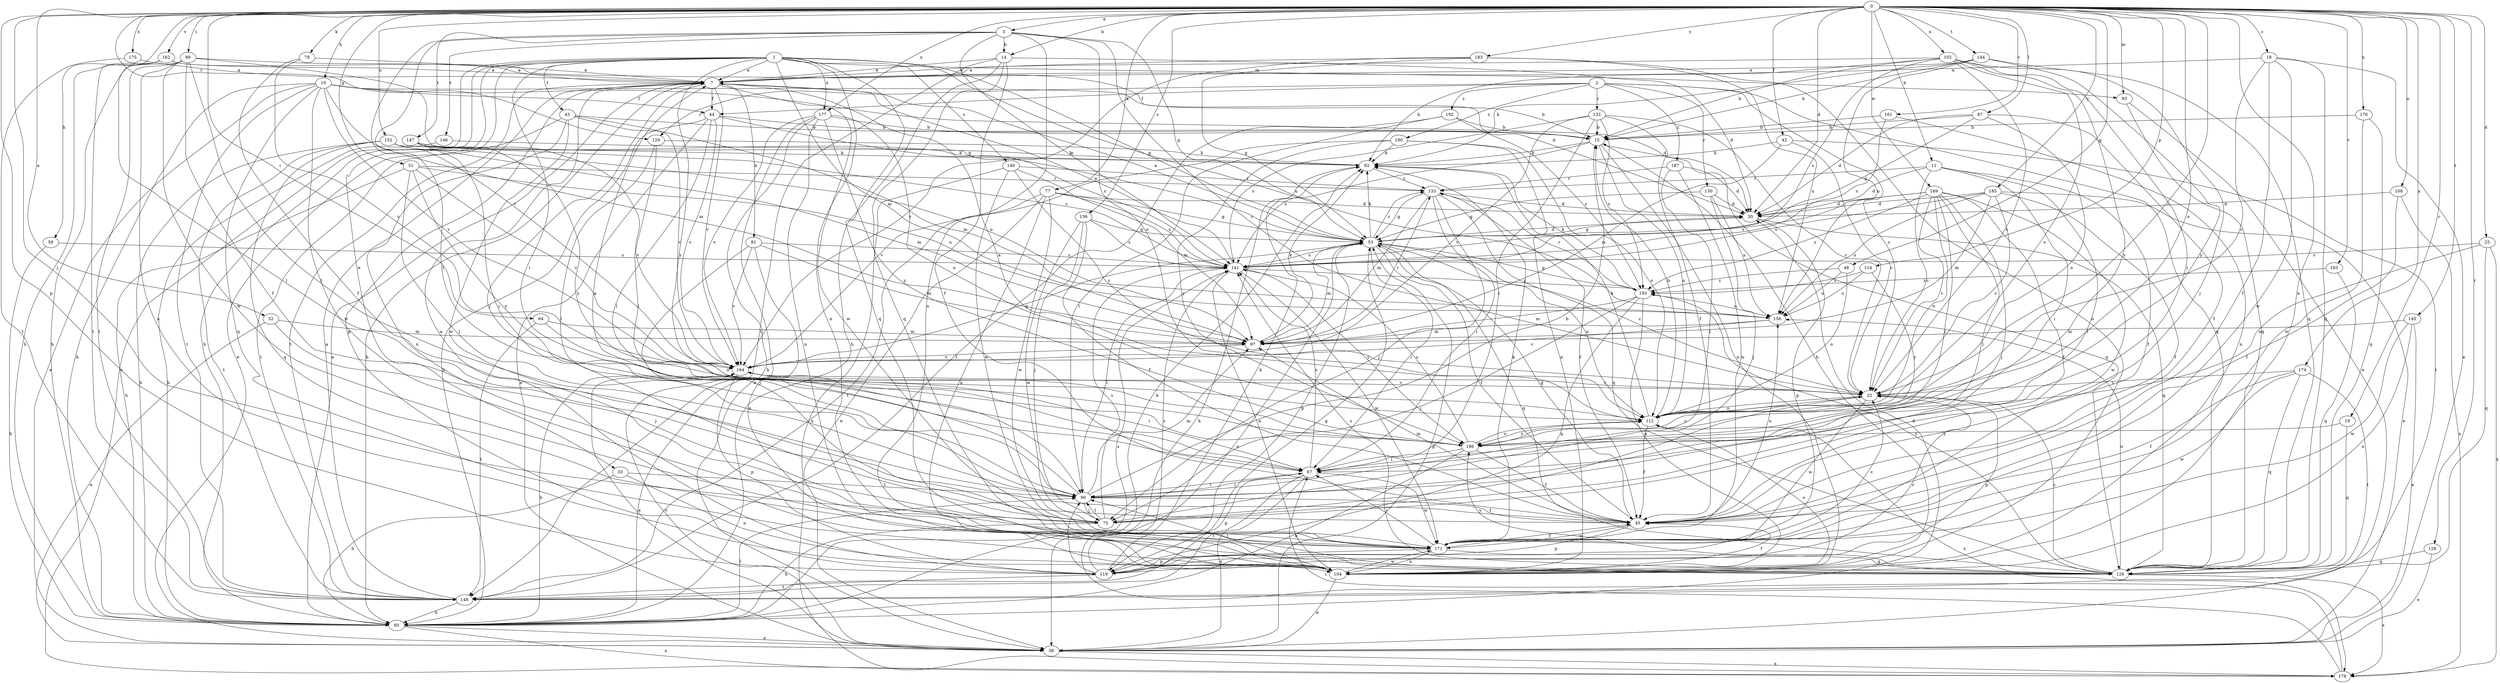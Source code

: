 strict digraph  {
0;
1;
2;
3;
7;
10;
11;
14;
15;
18;
19;
22;
25;
30;
32;
33;
38;
42;
43;
44;
45;
48;
51;
53;
58;
60;
64;
67;
75;
77;
79;
81;
82;
87;
89;
90;
93;
97;
102;
104;
108;
112;
114;
119;
126;
128;
129;
130;
132;
133;
136;
140;
141;
144;
145;
146;
147;
148;
152;
156;
161;
162;
163;
164;
169;
171;
174;
175;
176;
177;
178;
183;
185;
186;
187;
190;
192;
193;
0 -> 3  [label=a];
0 -> 10  [label=b];
0 -> 11  [label=b];
0 -> 14  [label=b];
0 -> 18  [label=c];
0 -> 19  [label=c];
0 -> 22  [label=c];
0 -> 25  [label=d];
0 -> 30  [label=d];
0 -> 32  [label=e];
0 -> 42  [label=f];
0 -> 48  [label=g];
0 -> 51  [label=g];
0 -> 58  [label=h];
0 -> 64  [label=i];
0 -> 75  [label=j];
0 -> 77  [label=k];
0 -> 79  [label=k];
0 -> 87  [label=l];
0 -> 89  [label=l];
0 -> 93  [label=m];
0 -> 102  [label=n];
0 -> 104  [label=n];
0 -> 108  [label=o];
0 -> 112  [label=o];
0 -> 114  [label=p];
0 -> 119  [label=p];
0 -> 128  [label=r];
0 -> 129  [label=r];
0 -> 136  [label=s];
0 -> 144  [label=t];
0 -> 145  [label=t];
0 -> 152  [label=u];
0 -> 161  [label=v];
0 -> 162  [label=v];
0 -> 163  [label=v];
0 -> 169  [label=w];
0 -> 174  [label=x];
0 -> 175  [label=x];
0 -> 176  [label=x];
0 -> 177  [label=x];
0 -> 183  [label=y];
0 -> 185  [label=y];
1 -> 7  [label=a];
1 -> 33  [label=e];
1 -> 38  [label=e];
1 -> 43  [label=f];
1 -> 53  [label=g];
1 -> 60  [label=h];
1 -> 67  [label=i];
1 -> 93  [label=m];
1 -> 97  [label=m];
1 -> 104  [label=n];
1 -> 126  [label=q];
1 -> 140  [label=s];
1 -> 156  [label=u];
1 -> 177  [label=x];
1 -> 178  [label=x];
1 -> 186  [label=y];
2 -> 22  [label=c];
2 -> 44  [label=f];
2 -> 126  [label=q];
2 -> 129  [label=r];
2 -> 130  [label=r];
2 -> 132  [label=r];
2 -> 187  [label=z];
2 -> 190  [label=z];
2 -> 192  [label=z];
3 -> 14  [label=b];
3 -> 22  [label=c];
3 -> 53  [label=g];
3 -> 90  [label=l];
3 -> 104  [label=n];
3 -> 112  [label=o];
3 -> 141  [label=s];
3 -> 146  [label=t];
3 -> 147  [label=t];
3 -> 164  [label=v];
7 -> 44  [label=f];
7 -> 60  [label=h];
7 -> 75  [label=j];
7 -> 81  [label=k];
7 -> 119  [label=p];
7 -> 148  [label=t];
7 -> 164  [label=v];
7 -> 171  [label=w];
10 -> 15  [label=b];
10 -> 30  [label=d];
10 -> 38  [label=e];
10 -> 44  [label=f];
10 -> 60  [label=h];
10 -> 97  [label=m];
10 -> 126  [label=q];
10 -> 148  [label=t];
10 -> 164  [label=v];
10 -> 171  [label=w];
11 -> 22  [label=c];
11 -> 30  [label=d];
11 -> 45  [label=f];
11 -> 67  [label=i];
11 -> 90  [label=l];
11 -> 133  [label=r];
14 -> 7  [label=a];
14 -> 30  [label=d];
14 -> 45  [label=f];
14 -> 60  [label=h];
14 -> 126  [label=q];
14 -> 148  [label=t];
15 -> 82  [label=k];
15 -> 104  [label=n];
15 -> 112  [label=o];
15 -> 126  [label=q];
15 -> 141  [label=s];
18 -> 7  [label=a];
18 -> 22  [label=c];
18 -> 38  [label=e];
18 -> 45  [label=f];
18 -> 126  [label=q];
18 -> 171  [label=w];
19 -> 126  [label=q];
19 -> 186  [label=y];
22 -> 112  [label=o];
22 -> 119  [label=p];
22 -> 164  [label=v];
22 -> 171  [label=w];
25 -> 112  [label=o];
25 -> 126  [label=q];
25 -> 141  [label=s];
25 -> 178  [label=x];
30 -> 53  [label=g];
30 -> 119  [label=p];
30 -> 126  [label=q];
32 -> 38  [label=e];
32 -> 75  [label=j];
32 -> 97  [label=m];
33 -> 60  [label=h];
33 -> 90  [label=l];
33 -> 104  [label=n];
38 -> 53  [label=g];
38 -> 164  [label=v];
38 -> 178  [label=x];
42 -> 22  [label=c];
42 -> 82  [label=k];
42 -> 97  [label=m];
42 -> 148  [label=t];
43 -> 15  [label=b];
43 -> 97  [label=m];
43 -> 104  [label=n];
43 -> 148  [label=t];
43 -> 164  [label=v];
43 -> 171  [label=w];
44 -> 15  [label=b];
44 -> 38  [label=e];
44 -> 60  [label=h];
44 -> 90  [label=l];
44 -> 141  [label=s];
44 -> 164  [label=v];
45 -> 53  [label=g];
45 -> 97  [label=m];
45 -> 119  [label=p];
45 -> 156  [label=u];
45 -> 171  [label=w];
48 -> 112  [label=o];
48 -> 156  [label=u];
48 -> 193  [label=z];
51 -> 60  [label=h];
51 -> 90  [label=l];
51 -> 133  [label=r];
51 -> 156  [label=u];
51 -> 164  [label=v];
51 -> 186  [label=y];
53 -> 7  [label=a];
53 -> 22  [label=c];
53 -> 30  [label=d];
53 -> 38  [label=e];
53 -> 45  [label=f];
53 -> 67  [label=i];
53 -> 82  [label=k];
53 -> 97  [label=m];
53 -> 112  [label=o];
53 -> 119  [label=p];
53 -> 126  [label=q];
53 -> 133  [label=r];
53 -> 141  [label=s];
58 -> 60  [label=h];
58 -> 141  [label=s];
60 -> 7  [label=a];
60 -> 30  [label=d];
60 -> 38  [label=e];
60 -> 82  [label=k];
60 -> 90  [label=l];
60 -> 141  [label=s];
60 -> 178  [label=x];
64 -> 97  [label=m];
64 -> 112  [label=o];
64 -> 148  [label=t];
67 -> 38  [label=e];
67 -> 90  [label=l];
67 -> 119  [label=p];
67 -> 141  [label=s];
67 -> 148  [label=t];
67 -> 171  [label=w];
75 -> 22  [label=c];
75 -> 60  [label=h];
75 -> 90  [label=l];
75 -> 141  [label=s];
77 -> 30  [label=d];
77 -> 38  [label=e];
77 -> 53  [label=g];
77 -> 104  [label=n];
77 -> 141  [label=s];
77 -> 148  [label=t];
77 -> 171  [label=w];
79 -> 7  [label=a];
79 -> 45  [label=f];
79 -> 164  [label=v];
81 -> 75  [label=j];
81 -> 97  [label=m];
81 -> 104  [label=n];
81 -> 141  [label=s];
81 -> 164  [label=v];
82 -> 133  [label=r];
87 -> 15  [label=b];
87 -> 30  [label=d];
87 -> 45  [label=f];
87 -> 53  [label=g];
87 -> 112  [label=o];
89 -> 7  [label=a];
89 -> 45  [label=f];
89 -> 53  [label=g];
89 -> 60  [label=h];
89 -> 90  [label=l];
89 -> 104  [label=n];
89 -> 148  [label=t];
89 -> 171  [label=w];
90 -> 7  [label=a];
90 -> 15  [label=b];
90 -> 45  [label=f];
90 -> 67  [label=i];
90 -> 75  [label=j];
90 -> 97  [label=m];
93 -> 38  [label=e];
93 -> 126  [label=q];
97 -> 82  [label=k];
97 -> 133  [label=r];
97 -> 164  [label=v];
102 -> 7  [label=a];
102 -> 15  [label=b];
102 -> 22  [label=c];
102 -> 67  [label=i];
102 -> 75  [label=j];
102 -> 82  [label=k];
102 -> 112  [label=o];
102 -> 141  [label=s];
102 -> 186  [label=y];
104 -> 15  [label=b];
104 -> 38  [label=e];
104 -> 45  [label=f];
104 -> 90  [label=l];
104 -> 112  [label=o];
104 -> 171  [label=w];
108 -> 30  [label=d];
108 -> 45  [label=f];
108 -> 178  [label=x];
112 -> 7  [label=a];
112 -> 15  [label=b];
112 -> 45  [label=f];
112 -> 82  [label=k];
112 -> 178  [label=x];
112 -> 186  [label=y];
114 -> 156  [label=u];
114 -> 186  [label=y];
114 -> 193  [label=z];
119 -> 7  [label=a];
119 -> 22  [label=c];
119 -> 82  [label=k];
119 -> 90  [label=l];
119 -> 141  [label=s];
119 -> 148  [label=t];
126 -> 22  [label=c];
126 -> 141  [label=s];
126 -> 156  [label=u];
126 -> 178  [label=x];
126 -> 186  [label=y];
126 -> 193  [label=z];
128 -> 38  [label=e];
128 -> 126  [label=q];
129 -> 67  [label=i];
129 -> 82  [label=k];
129 -> 90  [label=l];
130 -> 30  [label=d];
130 -> 53  [label=g];
130 -> 75  [label=j];
130 -> 156  [label=u];
132 -> 15  [label=b];
132 -> 22  [label=c];
132 -> 45  [label=f];
132 -> 67  [label=i];
132 -> 141  [label=s];
132 -> 164  [label=v];
132 -> 193  [label=z];
133 -> 30  [label=d];
133 -> 45  [label=f];
133 -> 53  [label=g];
133 -> 67  [label=i];
133 -> 75  [label=j];
133 -> 97  [label=m];
133 -> 126  [label=q];
136 -> 45  [label=f];
136 -> 53  [label=g];
136 -> 75  [label=j];
136 -> 141  [label=s];
136 -> 171  [label=w];
140 -> 22  [label=c];
140 -> 97  [label=m];
140 -> 133  [label=r];
140 -> 171  [label=w];
140 -> 178  [label=x];
141 -> 7  [label=a];
141 -> 90  [label=l];
141 -> 104  [label=n];
141 -> 171  [label=w];
141 -> 186  [label=y];
141 -> 193  [label=z];
144 -> 7  [label=a];
144 -> 15  [label=b];
144 -> 82  [label=k];
144 -> 126  [label=q];
144 -> 156  [label=u];
144 -> 186  [label=y];
145 -> 38  [label=e];
145 -> 97  [label=m];
145 -> 104  [label=n];
145 -> 171  [label=w];
146 -> 60  [label=h];
146 -> 82  [label=k];
147 -> 67  [label=i];
147 -> 82  [label=k];
147 -> 164  [label=v];
147 -> 186  [label=y];
148 -> 7  [label=a];
148 -> 53  [label=g];
148 -> 60  [label=h];
152 -> 60  [label=h];
152 -> 82  [label=k];
152 -> 97  [label=m];
152 -> 126  [label=q];
152 -> 141  [label=s];
152 -> 148  [label=t];
152 -> 156  [label=u];
156 -> 97  [label=m];
156 -> 164  [label=v];
161 -> 15  [label=b];
161 -> 104  [label=n];
161 -> 141  [label=s];
162 -> 7  [label=a];
162 -> 30  [label=d];
162 -> 60  [label=h];
162 -> 90  [label=l];
162 -> 148  [label=t];
163 -> 126  [label=q];
163 -> 193  [label=z];
164 -> 22  [label=c];
164 -> 38  [label=e];
164 -> 53  [label=g];
164 -> 60  [label=h];
164 -> 67  [label=i];
164 -> 119  [label=p];
169 -> 22  [label=c];
169 -> 30  [label=d];
169 -> 45  [label=f];
169 -> 67  [label=i];
169 -> 75  [label=j];
169 -> 90  [label=l];
169 -> 112  [label=o];
169 -> 141  [label=s];
169 -> 171  [label=w];
169 -> 193  [label=z];
171 -> 22  [label=c];
171 -> 45  [label=f];
171 -> 67  [label=i];
171 -> 82  [label=k];
171 -> 104  [label=n];
171 -> 119  [label=p];
171 -> 126  [label=q];
174 -> 22  [label=c];
174 -> 45  [label=f];
174 -> 126  [label=q];
174 -> 148  [label=t];
174 -> 171  [label=w];
175 -> 7  [label=a];
175 -> 148  [label=t];
176 -> 15  [label=b];
176 -> 126  [label=q];
176 -> 171  [label=w];
177 -> 15  [label=b];
177 -> 38  [label=e];
177 -> 60  [label=h];
177 -> 104  [label=n];
177 -> 112  [label=o];
177 -> 164  [label=v];
177 -> 186  [label=y];
178 -> 67  [label=i];
178 -> 82  [label=k];
183 -> 7  [label=a];
183 -> 53  [label=g];
183 -> 104  [label=n];
183 -> 156  [label=u];
183 -> 164  [label=v];
185 -> 22  [label=c];
185 -> 30  [label=d];
185 -> 38  [label=e];
185 -> 45  [label=f];
185 -> 97  [label=m];
185 -> 141  [label=s];
185 -> 156  [label=u];
186 -> 22  [label=c];
186 -> 45  [label=f];
186 -> 60  [label=h];
186 -> 67  [label=i];
186 -> 112  [label=o];
186 -> 141  [label=s];
187 -> 30  [label=d];
187 -> 90  [label=l];
187 -> 133  [label=r];
187 -> 171  [label=w];
190 -> 82  [label=k];
190 -> 104  [label=n];
190 -> 112  [label=o];
190 -> 164  [label=v];
190 -> 186  [label=y];
192 -> 15  [label=b];
192 -> 90  [label=l];
192 -> 148  [label=t];
192 -> 193  [label=z];
193 -> 53  [label=g];
193 -> 75  [label=j];
193 -> 82  [label=k];
193 -> 97  [label=m];
193 -> 104  [label=n];
193 -> 119  [label=p];
193 -> 133  [label=r];
193 -> 156  [label=u];
}
